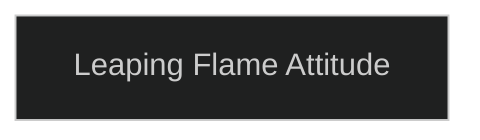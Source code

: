 ---
config:
  theme: dark
---
flowchart TD

    leaping_flame_attitude[Leaping Flame Attitude]
    click leaping_flame_attitude callback "
        Leaping Flame Attitude<br>
        <br>
        Cost: 5 motes<br>
        Duration: The Dragon-Blooded's Essence in scenes<br>
        Type: Simple<br>
        Minimum Dodge: 2<br>
        Minimum Essence: 1<br>
        Prerequisite Charms: None<br>
        <br>
        Fire is the most mobile of the elements. The Dragon-Blooded
        who learn its mysteries can infuse the Essence of
        Fire into themselves or a single target, granting them the
        agility of a leaping flame. The player rolls Wits + Dodge.
        The target gains one dot of the Dodge Ability for every
        success rolled by the Dragon-Blooded character, to a
        maximum of the target's own Dodge rating, for the duration
        of the Charm. The recipient also gains one extra dot
        in Athletics (no more), but only for purposes of jumping
        and keeping his balance. The target cannot more than
        double his Dodge ability, even if multiple Dragon-Blooded
        invoke this Charm on him.<br>
        Cascade Charms:<br>
        • An improved Charm could increase the recipient's
        movement rate, allowing the character to move his full
        distance (walking, running or sprinting) while still per-
        forming other actions in a turn.<br>
        • A considerably more powerful Dynast might learn
        to perform an Essence-fueled dodge so agile that she
        becomes impossible to hit by any hand-to-hand attack that
        is not itself reinforced with Essence.
        "
